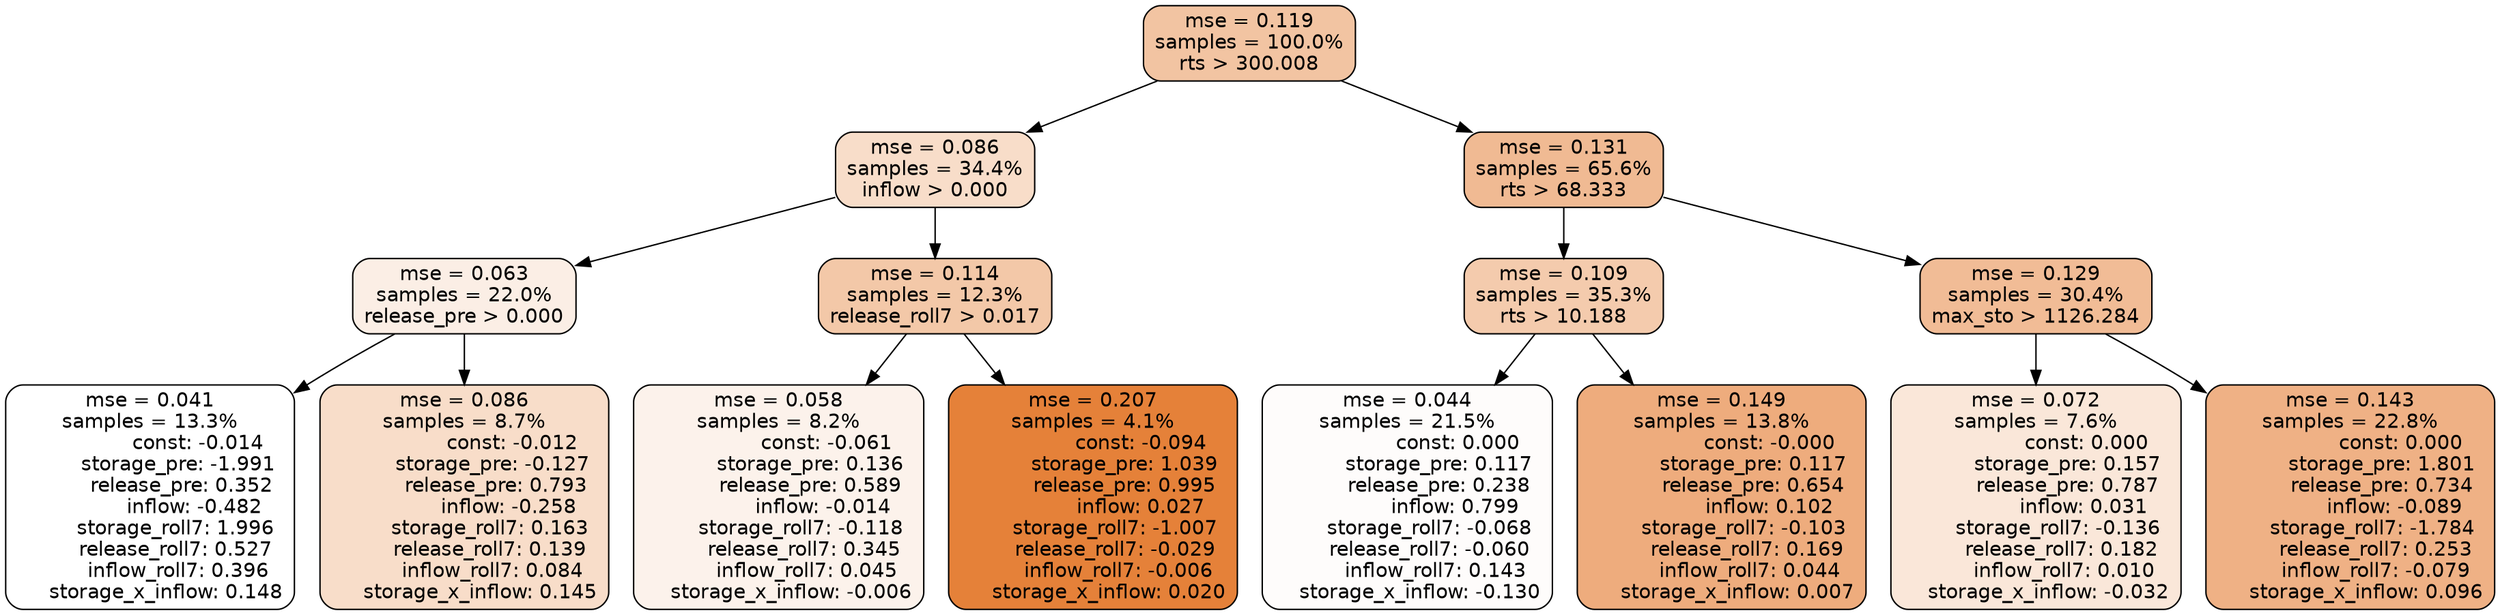 digraph tree {
node [shape=rectangle, style="filled, rounded", color="black", fontname=helvetica] ;
edge [fontname=helvetica] ;
	"0" [label="mse = 0.119
samples = 100.0%
rts > 300.008", fillcolor="#f2c4a2"]
	"8" [label="mse = 0.086
samples = 34.4%
inflow > 0.000", fillcolor="#f8ddc9"]
	"1" [label="mse = 0.131
samples = 65.6%
rts > 68.333", fillcolor="#f0ba93"]
	"9" [label="mse = 0.063
samples = 22.0%
release_pre > 0.000", fillcolor="#fbeee5"]
	"12" [label="mse = 0.114
samples = 12.3%
release_roll7 > 0.017", fillcolor="#f3c8a8"]
	"2" [label="mse = 0.109
samples = 35.3%
rts > 10.188", fillcolor="#f4cbad"]
	"5" [label="mse = 0.129
samples = 30.4%
max_sto > 1126.284", fillcolor="#f1bc96"]
	"10" [label="mse = 0.041
samples = 13.3%
               const: -0.014
         storage_pre: -1.991
          release_pre: 0.352
              inflow: -0.482
        storage_roll7: 1.996
        release_roll7: 0.527
         inflow_roll7: 0.396
     storage_x_inflow: 0.148", fillcolor="#ffffff"]
	"11" [label="mse = 0.086
samples = 8.7%
               const: -0.012
         storage_pre: -0.127
          release_pre: 0.793
              inflow: -0.258
        storage_roll7: 0.163
        release_roll7: 0.139
         inflow_roll7: 0.084
     storage_x_inflow: 0.145", fillcolor="#f8ddc9"]
	"13" [label="mse = 0.058
samples = 8.2%
               const: -0.061
          storage_pre: 0.136
          release_pre: 0.589
              inflow: -0.014
       storage_roll7: -0.118
        release_roll7: 0.345
         inflow_roll7: 0.045
    storage_x_inflow: -0.006", fillcolor="#fcf2eb"]
	"14" [label="mse = 0.207
samples = 4.1%
               const: -0.094
          storage_pre: 1.039
          release_pre: 0.995
               inflow: 0.027
       storage_roll7: -1.007
       release_roll7: -0.029
        inflow_roll7: -0.006
     storage_x_inflow: 0.020", fillcolor="#e58139"]
	"3" [label="mse = 0.044
samples = 21.5%
                const: 0.000
          storage_pre: 0.117
          release_pre: 0.238
               inflow: 0.799
       storage_roll7: -0.068
       release_roll7: -0.060
         inflow_roll7: 0.143
    storage_x_inflow: -0.130", fillcolor="#fefcfb"]
	"4" [label="mse = 0.149
samples = 13.8%
               const: -0.000
          storage_pre: 0.117
          release_pre: 0.654
               inflow: 0.102
       storage_roll7: -0.103
        release_roll7: 0.169
         inflow_roll7: 0.044
     storage_x_inflow: 0.007", fillcolor="#eeac7d"]
	"7" [label="mse = 0.072
samples = 7.6%
                const: 0.000
          storage_pre: 0.157
          release_pre: 0.787
               inflow: 0.031
       storage_roll7: -0.136
        release_roll7: 0.182
         inflow_roll7: 0.010
    storage_x_inflow: -0.032", fillcolor="#fae7d9"]
	"6" [label="mse = 0.143
samples = 22.8%
                const: 0.000
          storage_pre: 1.801
          release_pre: 0.734
              inflow: -0.089
       storage_roll7: -1.784
        release_roll7: 0.253
        inflow_roll7: -0.079
     storage_x_inflow: 0.096", fillcolor="#efb185"]

	"0" -> "1"
	"0" -> "8"
	"8" -> "9"
	"8" -> "12"
	"1" -> "2"
	"1" -> "5"
	"9" -> "10"
	"9" -> "11"
	"12" -> "13"
	"12" -> "14"
	"2" -> "3"
	"2" -> "4"
	"5" -> "6"
	"5" -> "7"
}